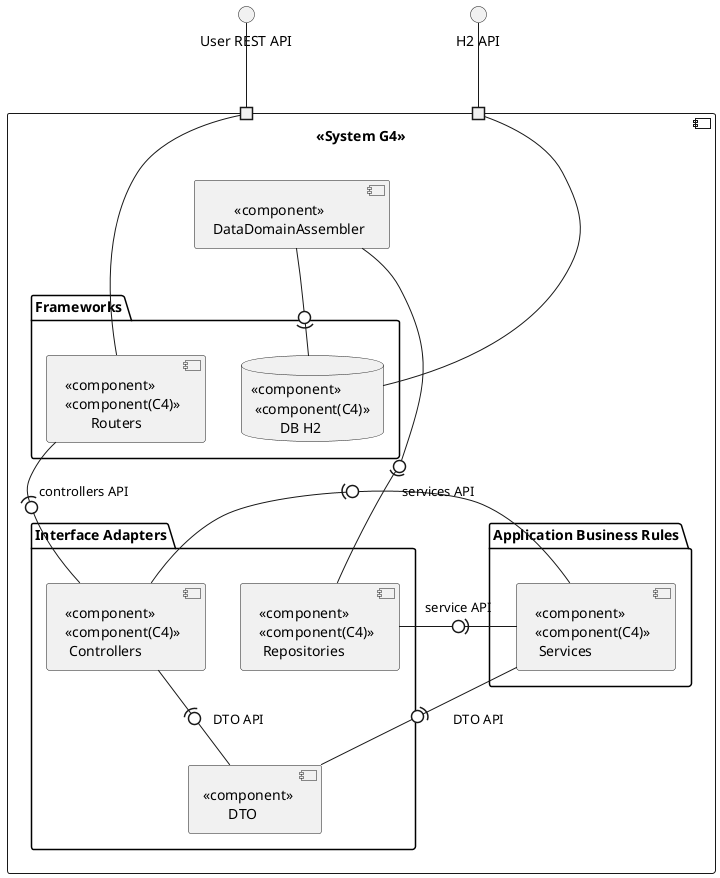 @startuml
'https://plantuml.com/component-diagram

() "User REST API" as URA
() "H2 API" as H2
component "<<System G4>>" as G4 {
port " "
port "   "
package "Frameworks" {

  [ <<component>>\n <<component(C4)>>\n        Routers] as R

  database "<<component>> \n <<component(C4)>> \n        DB H2" as DB
  }

component "       <<component>> \n DataDomainAssembler" as schema

package "Interface Adapters" {
  [<<component>> \n       DTO] as DTO
  [ <<component>>\n <<component(C4)>>\n  Controllers] as Cont
  [ <<component>>\n <<component(C4)>>\n  Repositories] as Rep
  }

package "Application Business Rules" {
    [ <<component>>\n <<component(C4)>>\n  Services] as Serv
    }


R -(0- Cont : controllers API

Cont -(0- Serv : services API

Cont -(0- DTO : DTO API

Serv -(0- DTO : DTO API

Serv -(0- Rep : service API

Rep -(0- schema

schema -0)- DB

URA -- " "

" " -- R

DB - "   "
H2 -- "   "

@enduml



